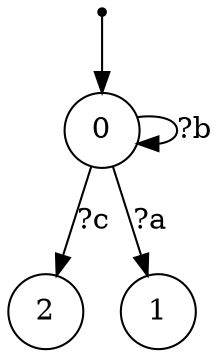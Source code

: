 digraph {
 node [shape=point] ENTRY
 node [shape=circle]
 ENTRY -> 0
0 -> 2 [label="?c"]
0 -> 0 [label="?b"]
0 -> 1 [label="?a"]
}